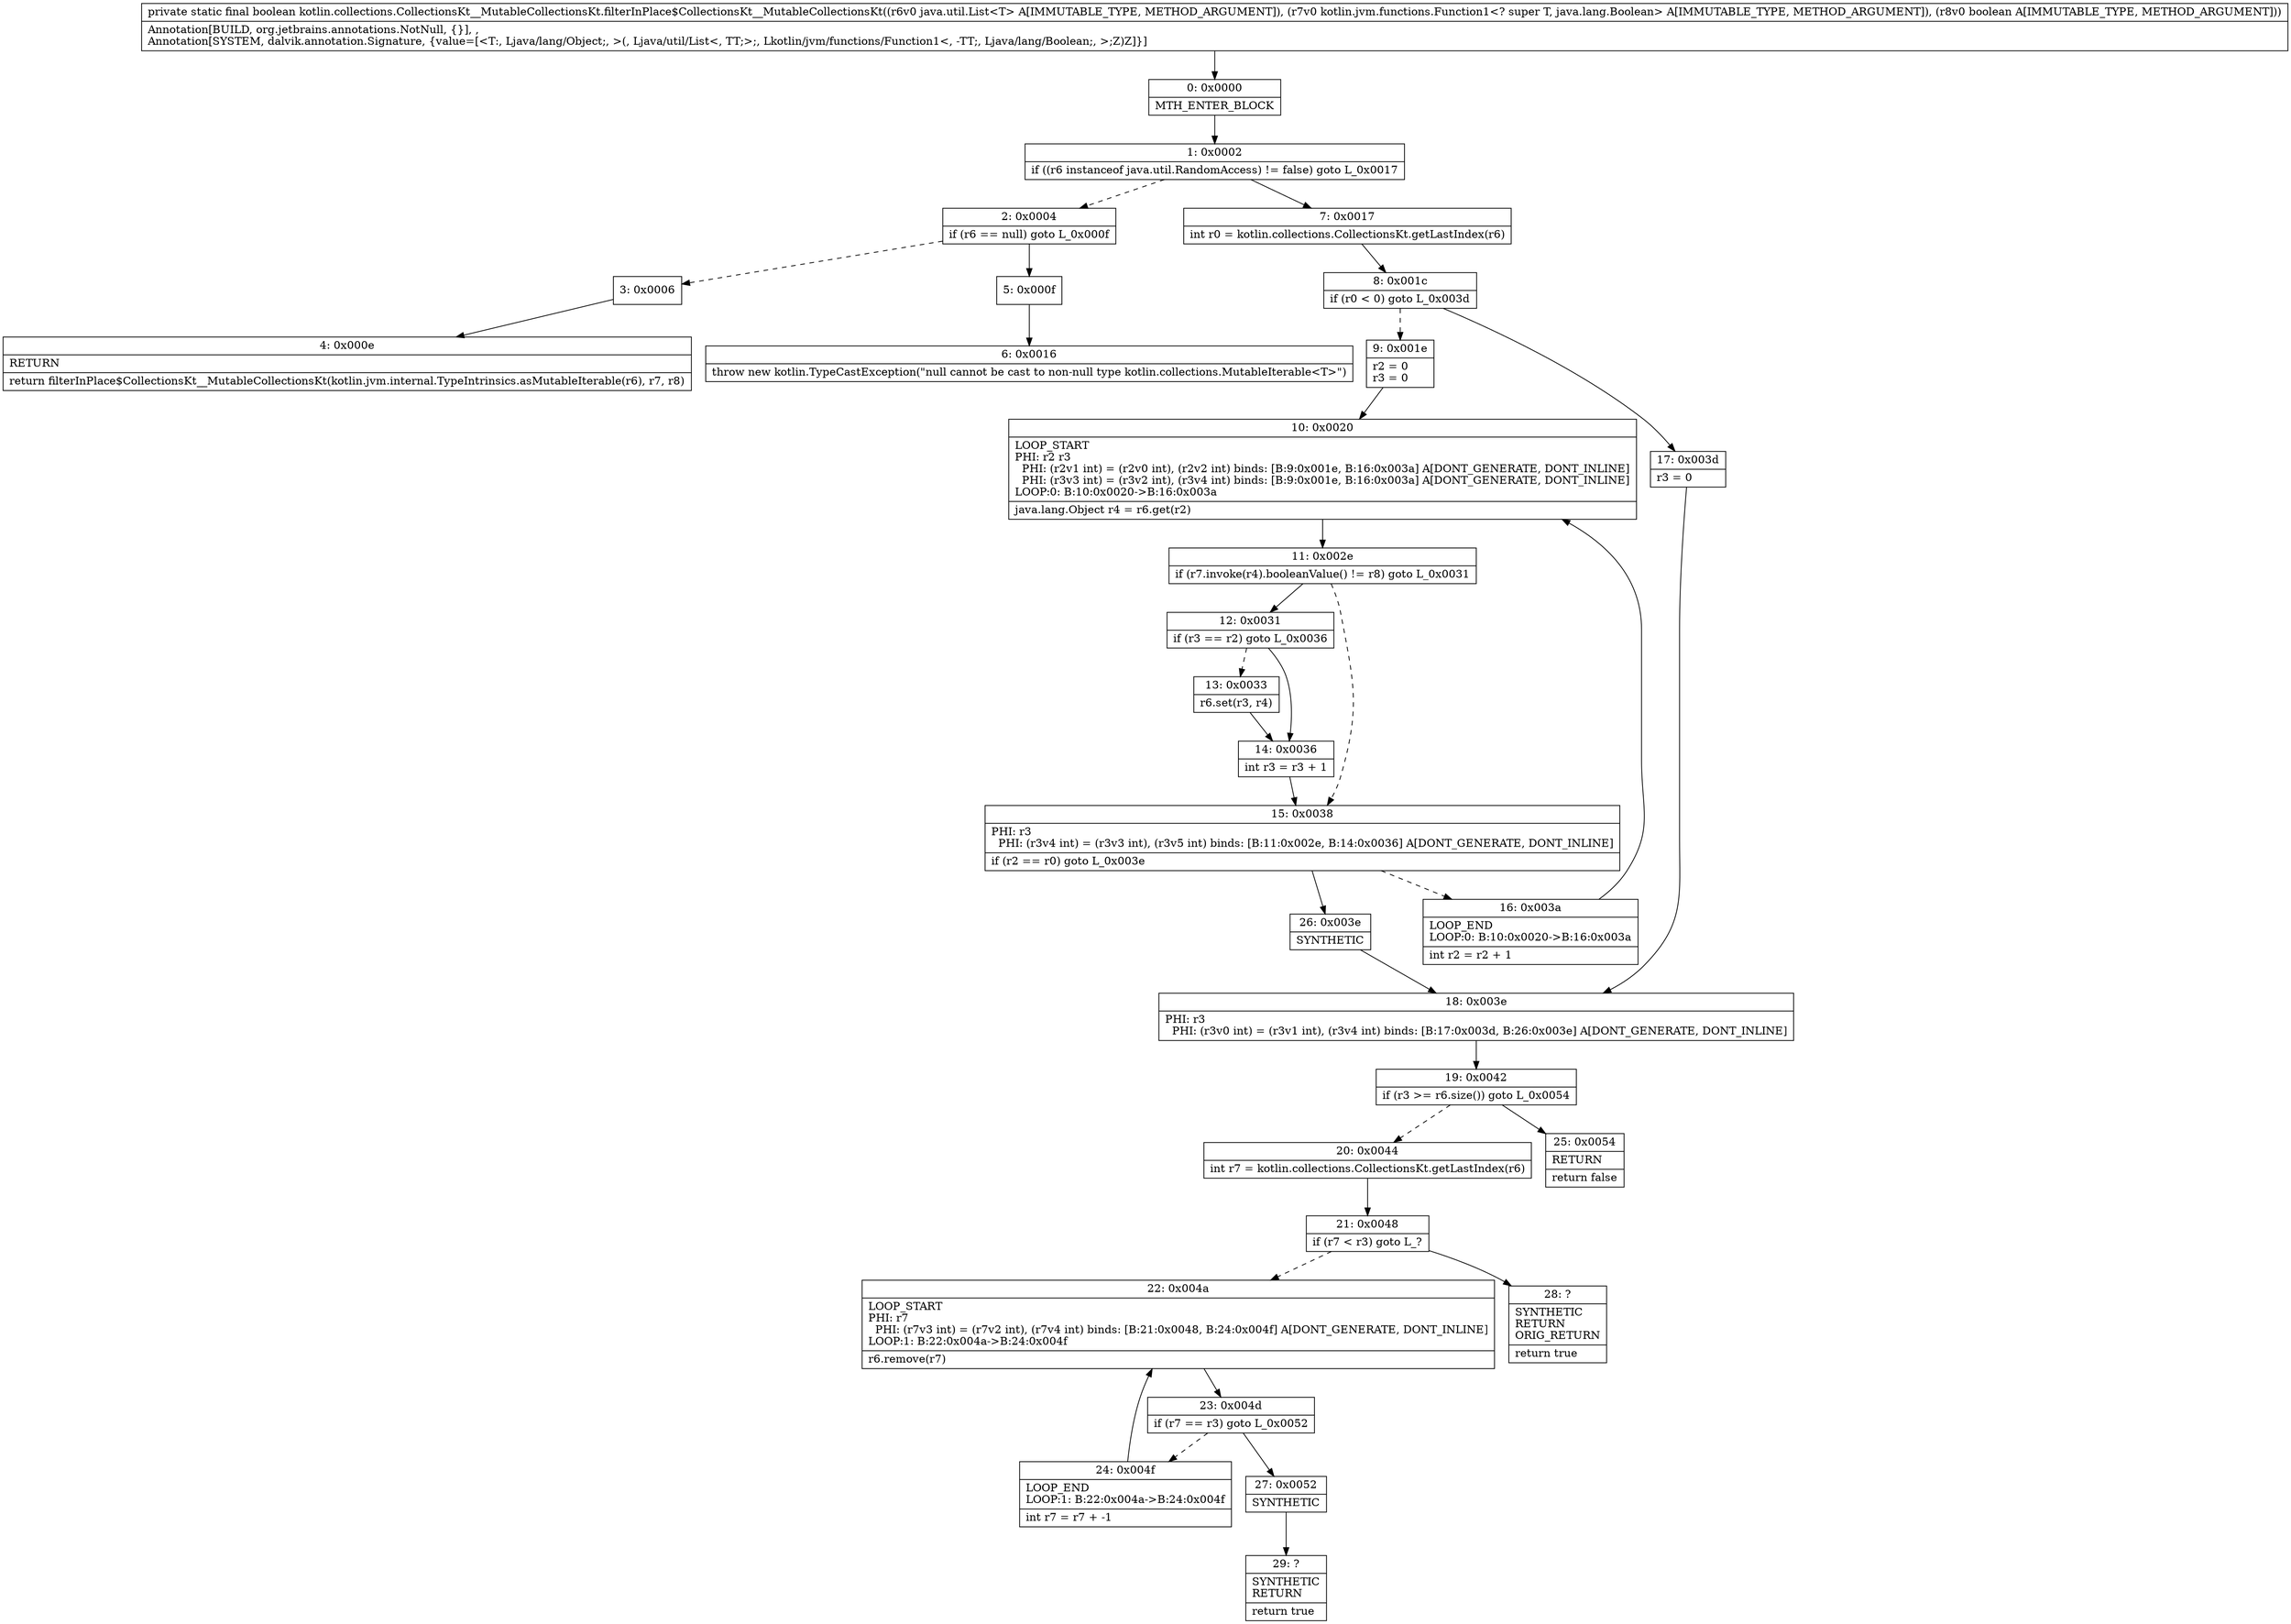 digraph "CFG forkotlin.collections.CollectionsKt__MutableCollectionsKt.filterInPlace$CollectionsKt__MutableCollectionsKt(Ljava\/util\/List;Lkotlin\/jvm\/functions\/Function1;Z)Z" {
Node_0 [shape=record,label="{0\:\ 0x0000|MTH_ENTER_BLOCK\l}"];
Node_1 [shape=record,label="{1\:\ 0x0002|if ((r6 instanceof java.util.RandomAccess) != false) goto L_0x0017\l}"];
Node_2 [shape=record,label="{2\:\ 0x0004|if (r6 == null) goto L_0x000f\l}"];
Node_3 [shape=record,label="{3\:\ 0x0006}"];
Node_4 [shape=record,label="{4\:\ 0x000e|RETURN\l|return filterInPlace$CollectionsKt__MutableCollectionsKt(kotlin.jvm.internal.TypeIntrinsics.asMutableIterable(r6), r7, r8)\l}"];
Node_5 [shape=record,label="{5\:\ 0x000f}"];
Node_6 [shape=record,label="{6\:\ 0x0016|throw new kotlin.TypeCastException(\"null cannot be cast to non\-null type kotlin.collections.MutableIterable\<T\>\")\l}"];
Node_7 [shape=record,label="{7\:\ 0x0017|int r0 = kotlin.collections.CollectionsKt.getLastIndex(r6)\l}"];
Node_8 [shape=record,label="{8\:\ 0x001c|if (r0 \< 0) goto L_0x003d\l}"];
Node_9 [shape=record,label="{9\:\ 0x001e|r2 = 0\lr3 = 0\l}"];
Node_10 [shape=record,label="{10\:\ 0x0020|LOOP_START\lPHI: r2 r3 \l  PHI: (r2v1 int) = (r2v0 int), (r2v2 int) binds: [B:9:0x001e, B:16:0x003a] A[DONT_GENERATE, DONT_INLINE]\l  PHI: (r3v3 int) = (r3v2 int), (r3v4 int) binds: [B:9:0x001e, B:16:0x003a] A[DONT_GENERATE, DONT_INLINE]\lLOOP:0: B:10:0x0020\-\>B:16:0x003a\l|java.lang.Object r4 = r6.get(r2)\l}"];
Node_11 [shape=record,label="{11\:\ 0x002e|if (r7.invoke(r4).booleanValue() != r8) goto L_0x0031\l}"];
Node_12 [shape=record,label="{12\:\ 0x0031|if (r3 == r2) goto L_0x0036\l}"];
Node_13 [shape=record,label="{13\:\ 0x0033|r6.set(r3, r4)\l}"];
Node_14 [shape=record,label="{14\:\ 0x0036|int r3 = r3 + 1\l}"];
Node_15 [shape=record,label="{15\:\ 0x0038|PHI: r3 \l  PHI: (r3v4 int) = (r3v3 int), (r3v5 int) binds: [B:11:0x002e, B:14:0x0036] A[DONT_GENERATE, DONT_INLINE]\l|if (r2 == r0) goto L_0x003e\l}"];
Node_16 [shape=record,label="{16\:\ 0x003a|LOOP_END\lLOOP:0: B:10:0x0020\-\>B:16:0x003a\l|int r2 = r2 + 1\l}"];
Node_17 [shape=record,label="{17\:\ 0x003d|r3 = 0\l}"];
Node_18 [shape=record,label="{18\:\ 0x003e|PHI: r3 \l  PHI: (r3v0 int) = (r3v1 int), (r3v4 int) binds: [B:17:0x003d, B:26:0x003e] A[DONT_GENERATE, DONT_INLINE]\l}"];
Node_19 [shape=record,label="{19\:\ 0x0042|if (r3 \>= r6.size()) goto L_0x0054\l}"];
Node_20 [shape=record,label="{20\:\ 0x0044|int r7 = kotlin.collections.CollectionsKt.getLastIndex(r6)\l}"];
Node_21 [shape=record,label="{21\:\ 0x0048|if (r7 \< r3) goto L_?\l}"];
Node_22 [shape=record,label="{22\:\ 0x004a|LOOP_START\lPHI: r7 \l  PHI: (r7v3 int) = (r7v2 int), (r7v4 int) binds: [B:21:0x0048, B:24:0x004f] A[DONT_GENERATE, DONT_INLINE]\lLOOP:1: B:22:0x004a\-\>B:24:0x004f\l|r6.remove(r7)\l}"];
Node_23 [shape=record,label="{23\:\ 0x004d|if (r7 == r3) goto L_0x0052\l}"];
Node_24 [shape=record,label="{24\:\ 0x004f|LOOP_END\lLOOP:1: B:22:0x004a\-\>B:24:0x004f\l|int r7 = r7 + \-1\l}"];
Node_25 [shape=record,label="{25\:\ 0x0054|RETURN\l|return false\l}"];
Node_26 [shape=record,label="{26\:\ 0x003e|SYNTHETIC\l}"];
Node_27 [shape=record,label="{27\:\ 0x0052|SYNTHETIC\l}"];
Node_28 [shape=record,label="{28\:\ ?|SYNTHETIC\lRETURN\lORIG_RETURN\l|return true\l}"];
Node_29 [shape=record,label="{29\:\ ?|SYNTHETIC\lRETURN\l|return true\l}"];
MethodNode[shape=record,label="{private static final boolean kotlin.collections.CollectionsKt__MutableCollectionsKt.filterInPlace$CollectionsKt__MutableCollectionsKt((r6v0 java.util.List\<T\> A[IMMUTABLE_TYPE, METHOD_ARGUMENT]), (r7v0 kotlin.jvm.functions.Function1\<? super T, java.lang.Boolean\> A[IMMUTABLE_TYPE, METHOD_ARGUMENT]), (r8v0 boolean A[IMMUTABLE_TYPE, METHOD_ARGUMENT]))  | Annotation[BUILD, org.jetbrains.annotations.NotNull, \{\}], , \lAnnotation[SYSTEM, dalvik.annotation.Signature, \{value=[\<T:, Ljava\/lang\/Object;, \>(, Ljava\/util\/List\<, TT;\>;, Lkotlin\/jvm\/functions\/Function1\<, \-TT;, Ljava\/lang\/Boolean;, \>;Z)Z]\}]\l}"];
MethodNode -> Node_0;
Node_0 -> Node_1;
Node_1 -> Node_2[style=dashed];
Node_1 -> Node_7;
Node_2 -> Node_3[style=dashed];
Node_2 -> Node_5;
Node_3 -> Node_4;
Node_5 -> Node_6;
Node_7 -> Node_8;
Node_8 -> Node_9[style=dashed];
Node_8 -> Node_17;
Node_9 -> Node_10;
Node_10 -> Node_11;
Node_11 -> Node_12;
Node_11 -> Node_15[style=dashed];
Node_12 -> Node_13[style=dashed];
Node_12 -> Node_14;
Node_13 -> Node_14;
Node_14 -> Node_15;
Node_15 -> Node_16[style=dashed];
Node_15 -> Node_26;
Node_16 -> Node_10;
Node_17 -> Node_18;
Node_18 -> Node_19;
Node_19 -> Node_20[style=dashed];
Node_19 -> Node_25;
Node_20 -> Node_21;
Node_21 -> Node_22[style=dashed];
Node_21 -> Node_28;
Node_22 -> Node_23;
Node_23 -> Node_24[style=dashed];
Node_23 -> Node_27;
Node_24 -> Node_22;
Node_26 -> Node_18;
Node_27 -> Node_29;
}


